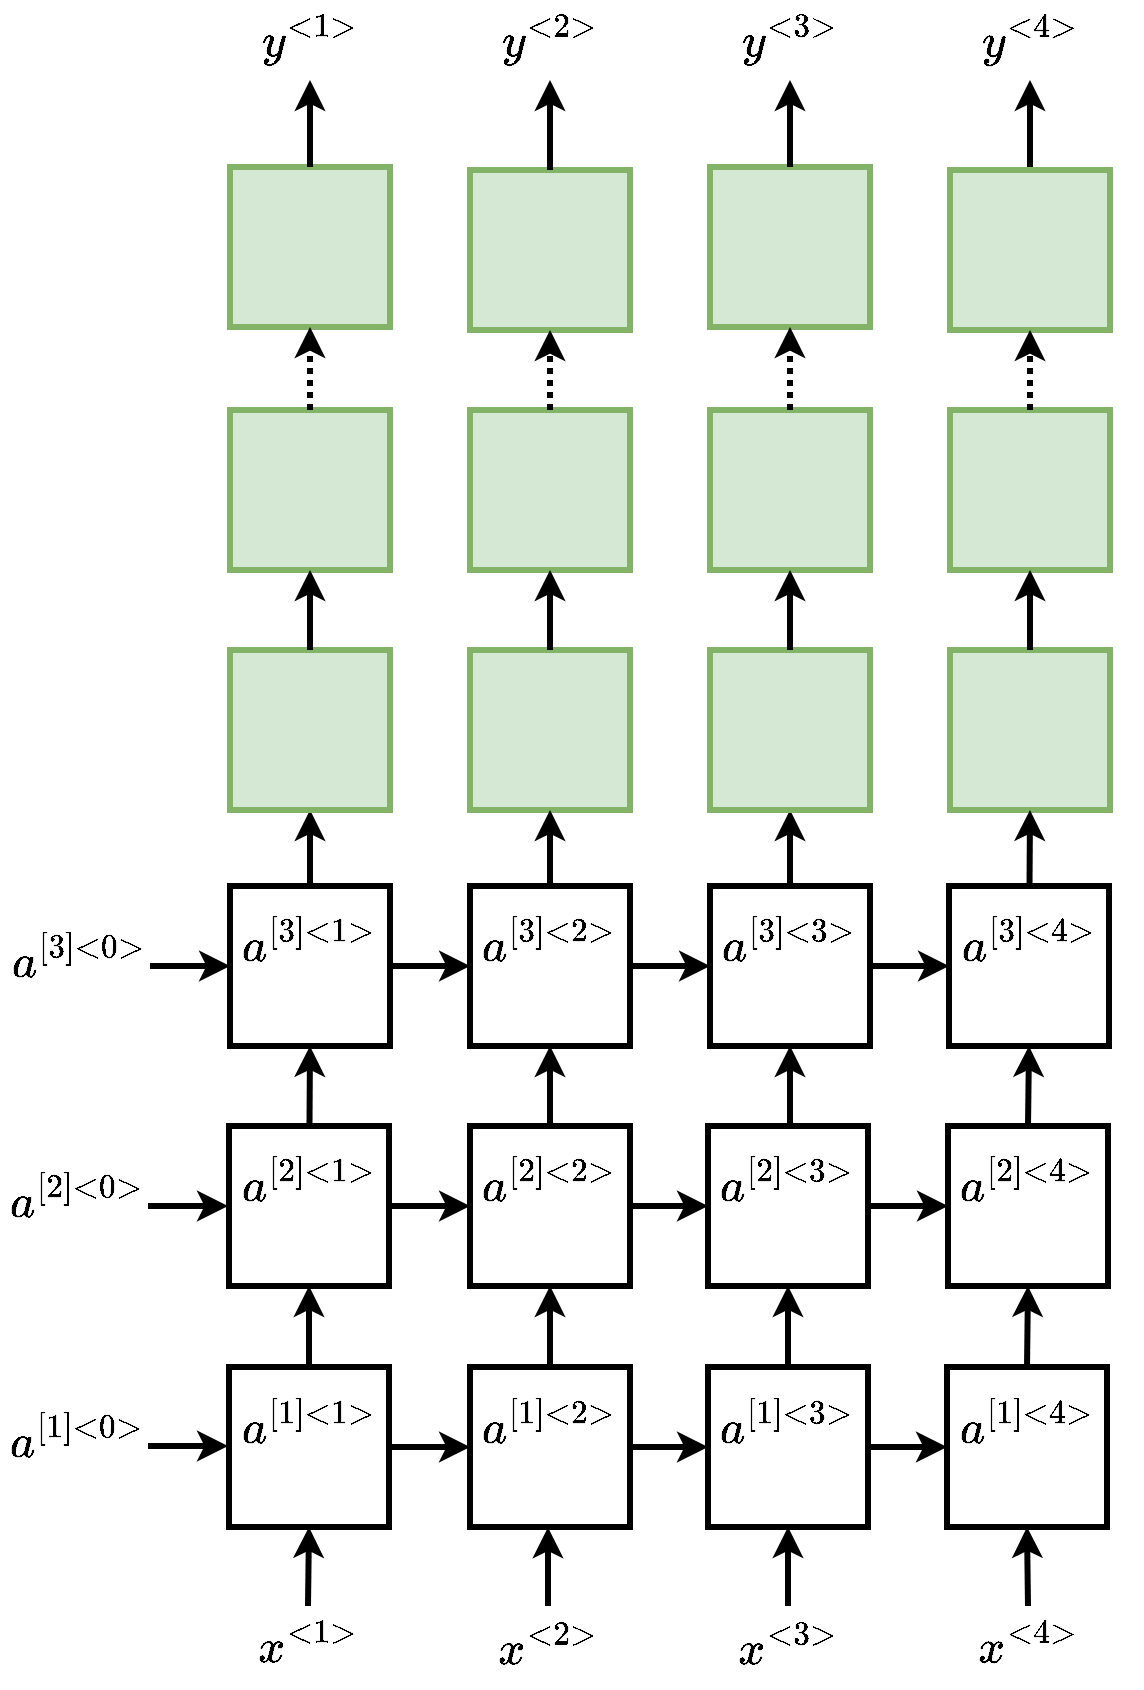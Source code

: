<mxfile version="10.6.7" type="device"><diagram id="uEJap0_rysUkslLJKinu" name="Page-1"><mxGraphModel dx="988" dy="545" grid="1" gridSize="10" guides="1" tooltips="1" connect="1" arrows="1" fold="1" page="1" pageScale="1" pageWidth="850" pageHeight="1100" math="1" shadow="0"><root><mxCell id="0"/><mxCell id="1" parent="0"/><mxCell id="kyBPE9TM0au6z0CTMoTb-32" value="$$a^{[1]&amp;lt;1&amp;gt;}$$&lt;br style=&quot;font-size: 20px&quot;&gt;" style="whiteSpace=wrap;html=1;aspect=fixed;fontSize=20;strokeWidth=3;" parent="1" vertex="1"><mxGeometry x="199.5" y="718.5" width="80" height="80" as="geometry"/></mxCell><mxCell id="kyBPE9TM0au6z0CTMoTb-40" value="&lt;span style=&quot;font-size: 20px&quot;&gt;$$a^{[1]&amp;lt;0&amp;gt;}$$&lt;/span&gt;" style="text;html=1;strokeColor=none;fillColor=none;align=center;verticalAlign=middle;whiteSpace=wrap;rounded=0;fontSize=20;fontStyle=1;fontFamily=Helvetica;" parent="1" vertex="1"><mxGeometry x="99" y="738" width="50" height="32" as="geometry"/></mxCell><mxCell id="kyBPE9TM0au6z0CTMoTb-41" value="" style="endArrow=classic;html=1;fillColor=#f8cecc;strokeColor=#000000;strokeWidth=3;" parent="1" edge="1"><mxGeometry width="50" height="50" relative="1" as="geometry"><mxPoint x="159" y="758" as="sourcePoint"/><mxPoint x="199" y="758" as="targetPoint"/></mxGeometry></mxCell><mxCell id="XhpH5FR2dAGe9Qjv_4nh-4" value="$$a^{[1]&amp;lt;2&amp;gt;}$$&lt;br style=&quot;font-size: 20px&quot;&gt;" style="whiteSpace=wrap;html=1;aspect=fixed;fontSize=20;strokeWidth=3;" parent="1" vertex="1"><mxGeometry x="320" y="718.5" width="80" height="80" as="geometry"/></mxCell><mxCell id="XhpH5FR2dAGe9Qjv_4nh-5" value="$$a^{[1]&amp;lt;3&amp;gt;}$$&lt;br style=&quot;font-size: 20px&quot;&gt;" style="whiteSpace=wrap;html=1;aspect=fixed;fontSize=20;strokeWidth=3;" parent="1" vertex="1"><mxGeometry x="439" y="718.5" width="80" height="80" as="geometry"/></mxCell><mxCell id="XhpH5FR2dAGe9Qjv_4nh-6" value="$$a^{[1]&amp;lt;4&amp;gt;}$$&lt;br style=&quot;font-size: 20px&quot;&gt;" style="whiteSpace=wrap;html=1;aspect=fixed;fontSize=20;strokeWidth=3;" parent="1" vertex="1"><mxGeometry x="558.5" y="718.5" width="80" height="80" as="geometry"/></mxCell><mxCell id="XhpH5FR2dAGe9Qjv_4nh-12" value="$$a^{[2]&amp;lt;1&amp;gt;}$$&lt;br style=&quot;font-size: 20px&quot;&gt;" style="whiteSpace=wrap;html=1;aspect=fixed;fontSize=20;strokeWidth=3;" parent="1" vertex="1"><mxGeometry x="199.5" y="598" width="80" height="80" as="geometry"/></mxCell><mxCell id="XhpH5FR2dAGe9Qjv_4nh-13" value="$$a^{[2]&amp;lt;2&amp;gt;}$$&lt;br style=&quot;font-size: 20px&quot;&gt;" style="whiteSpace=wrap;html=1;aspect=fixed;fontSize=20;strokeWidth=3;" parent="1" vertex="1"><mxGeometry x="320" y="598" width="80" height="80" as="geometry"/></mxCell><mxCell id="XhpH5FR2dAGe9Qjv_4nh-14" value="$$a^{[2]&amp;lt;3&amp;gt;}$$&lt;br style=&quot;font-size: 20px&quot;&gt;" style="whiteSpace=wrap;html=1;aspect=fixed;fontSize=20;strokeWidth=3;" parent="1" vertex="1"><mxGeometry x="439" y="598" width="80" height="80" as="geometry"/></mxCell><mxCell id="XhpH5FR2dAGe9Qjv_4nh-15" value="$$a^{[2]&amp;lt;4&amp;gt;}$$&lt;br style=&quot;font-size: 20px&quot;&gt;" style="whiteSpace=wrap;html=1;aspect=fixed;fontSize=20;strokeWidth=3;" parent="1" vertex="1"><mxGeometry x="559" y="598" width="80" height="80" as="geometry"/></mxCell><mxCell id="XhpH5FR2dAGe9Qjv_4nh-18" value="&lt;span style=&quot;font-size: 20px&quot;&gt;$$a^{[2]&amp;lt;0&amp;gt;}$$&lt;/span&gt;" style="text;html=1;strokeColor=none;fillColor=none;align=center;verticalAlign=middle;whiteSpace=wrap;rounded=0;fontSize=20;fontStyle=1;fontFamily=Helvetica;" parent="1" vertex="1"><mxGeometry x="99" y="618" width="50" height="32" as="geometry"/></mxCell><mxCell id="XhpH5FR2dAGe9Qjv_4nh-19" value="" style="endArrow=classic;html=1;fillColor=#f8cecc;strokeColor=#000000;strokeWidth=3;" parent="1" edge="1"><mxGeometry width="50" height="50" relative="1" as="geometry"><mxPoint x="159" y="638" as="sourcePoint"/><mxPoint x="199" y="638" as="targetPoint"/></mxGeometry></mxCell><mxCell id="XhpH5FR2dAGe9Qjv_4nh-20" value="$$a^{[3]&amp;lt;1&amp;gt;}$$&lt;br style=&quot;font-size: 20px&quot;&gt;" style="whiteSpace=wrap;html=1;aspect=fixed;fontSize=20;strokeWidth=3;" parent="1" vertex="1"><mxGeometry x="200" y="478" width="80" height="80" as="geometry"/></mxCell><mxCell id="XhpH5FR2dAGe9Qjv_4nh-21" value="$$a^{[3]&amp;lt;2&amp;gt;}$$&lt;br style=&quot;font-size: 20px&quot;&gt;" style="whiteSpace=wrap;html=1;aspect=fixed;fontSize=20;strokeWidth=3;" parent="1" vertex="1"><mxGeometry x="320" y="478" width="80" height="80" as="geometry"/></mxCell><mxCell id="XhpH5FR2dAGe9Qjv_4nh-22" value="$$a^{[3]&amp;lt;3&amp;gt;}$$&lt;br style=&quot;font-size: 20px&quot;&gt;" style="whiteSpace=wrap;html=1;aspect=fixed;fontSize=20;strokeWidth=3;" parent="1" vertex="1"><mxGeometry x="440" y="478" width="80" height="80" as="geometry"/></mxCell><mxCell id="XhpH5FR2dAGe9Qjv_4nh-23" value="$$a^{[3]&amp;lt;4&amp;gt;}$$&lt;br style=&quot;font-size: 20px&quot;&gt;" style="whiteSpace=wrap;html=1;aspect=fixed;fontSize=20;strokeWidth=3;" parent="1" vertex="1"><mxGeometry x="559.5" y="478" width="80" height="80" as="geometry"/></mxCell><mxCell id="XhpH5FR2dAGe9Qjv_4nh-24" value="" style="endArrow=classic;html=1;fillColor=#f8cecc;strokeColor=#000000;strokeWidth=3;entryX=0;entryY=0.5;entryDx=0;entryDy=0;exitX=1;exitY=0.5;exitDx=0;exitDy=0;" parent="1" source="XhpH5FR2dAGe9Qjv_4nh-12" target="XhpH5FR2dAGe9Qjv_4nh-13" edge="1"><mxGeometry width="50" height="50" relative="1" as="geometry"><mxPoint x="299" y="678" as="sourcePoint"/><mxPoint x="209" y="648" as="targetPoint"/></mxGeometry></mxCell><mxCell id="XhpH5FR2dAGe9Qjv_4nh-25" value="" style="endArrow=classic;html=1;fillColor=#f8cecc;strokeColor=#000000;strokeWidth=3;entryX=0;entryY=0.5;entryDx=0;entryDy=0;exitX=1;exitY=0.5;exitDx=0;exitDy=0;" parent="1" source="XhpH5FR2dAGe9Qjv_4nh-13" target="XhpH5FR2dAGe9Qjv_4nh-14" edge="1"><mxGeometry width="50" height="50" relative="1" as="geometry"><mxPoint x="289.833" y="648.667" as="sourcePoint"/><mxPoint x="329.833" y="648.667" as="targetPoint"/></mxGeometry></mxCell><mxCell id="XhpH5FR2dAGe9Qjv_4nh-26" value="" style="endArrow=classic;html=1;fillColor=#f8cecc;strokeColor=#000000;strokeWidth=3;entryX=0;entryY=0.5;entryDx=0;entryDy=0;exitX=1;exitY=0.5;exitDx=0;exitDy=0;" parent="1" source="XhpH5FR2dAGe9Qjv_4nh-14" target="XhpH5FR2dAGe9Qjv_4nh-15" edge="1"><mxGeometry width="50" height="50" relative="1" as="geometry"><mxPoint x="409.833" y="648.667" as="sourcePoint"/><mxPoint x="449.833" y="648.667" as="targetPoint"/></mxGeometry></mxCell><mxCell id="XhpH5FR2dAGe9Qjv_4nh-27" value="" style="endArrow=classic;html=1;fillColor=#f8cecc;strokeColor=#000000;strokeWidth=3;entryX=0;entryY=0.5;entryDx=0;entryDy=0;exitX=1;exitY=0.5;exitDx=0;exitDy=0;" parent="1" source="kyBPE9TM0au6z0CTMoTb-32" target="XhpH5FR2dAGe9Qjv_4nh-4" edge="1"><mxGeometry width="50" height="50" relative="1" as="geometry"><mxPoint x="289.833" y="648.667" as="sourcePoint"/><mxPoint x="329.833" y="648.667" as="targetPoint"/></mxGeometry></mxCell><mxCell id="XhpH5FR2dAGe9Qjv_4nh-28" value="" style="endArrow=classic;html=1;fillColor=#f8cecc;strokeColor=#000000;strokeWidth=3;entryX=0;entryY=0.5;entryDx=0;entryDy=0;exitX=1;exitY=0.5;exitDx=0;exitDy=0;" parent="1" source="XhpH5FR2dAGe9Qjv_4nh-4" target="XhpH5FR2dAGe9Qjv_4nh-5" edge="1"><mxGeometry width="50" height="50" relative="1" as="geometry"><mxPoint x="409.833" y="648.667" as="sourcePoint"/><mxPoint x="449.833" y="648.667" as="targetPoint"/></mxGeometry></mxCell><mxCell id="XhpH5FR2dAGe9Qjv_4nh-29" value="" style="endArrow=classic;html=1;fillColor=#f8cecc;strokeColor=#000000;strokeWidth=3;entryX=0;entryY=0.5;entryDx=0;entryDy=0;exitX=1;exitY=0.5;exitDx=0;exitDy=0;" parent="1" source="XhpH5FR2dAGe9Qjv_4nh-5" target="XhpH5FR2dAGe9Qjv_4nh-6" edge="1"><mxGeometry width="50" height="50" relative="1" as="geometry"><mxPoint x="419.833" y="658.667" as="sourcePoint"/><mxPoint x="459.833" y="658.667" as="targetPoint"/></mxGeometry></mxCell><mxCell id="XhpH5FR2dAGe9Qjv_4nh-30" value="" style="endArrow=classic;html=1;fillColor=#f8cecc;strokeColor=#000000;strokeWidth=3;exitX=1;exitY=0.5;exitDx=0;exitDy=0;" parent="1" source="XhpH5FR2dAGe9Qjv_4nh-20" target="XhpH5FR2dAGe9Qjv_4nh-21" edge="1"><mxGeometry width="50" height="50" relative="1" as="geometry"><mxPoint x="289.833" y="648.667" as="sourcePoint"/><mxPoint x="319" y="518" as="targetPoint"/></mxGeometry></mxCell><mxCell id="XhpH5FR2dAGe9Qjv_4nh-31" value="" style="endArrow=classic;html=1;fillColor=#f8cecc;strokeColor=#000000;strokeWidth=3;entryX=0;entryY=0.5;entryDx=0;entryDy=0;exitX=1;exitY=0.5;exitDx=0;exitDy=0;" parent="1" source="XhpH5FR2dAGe9Qjv_4nh-21" target="XhpH5FR2dAGe9Qjv_4nh-22" edge="1"><mxGeometry width="50" height="50" relative="1" as="geometry"><mxPoint x="299.833" y="658.667" as="sourcePoint"/><mxPoint x="339.833" y="658.667" as="targetPoint"/></mxGeometry></mxCell><mxCell id="XhpH5FR2dAGe9Qjv_4nh-32" value="" style="endArrow=classic;html=1;fillColor=#f8cecc;strokeColor=#000000;strokeWidth=3;entryX=0;entryY=0.5;entryDx=0;entryDy=0;exitX=1;exitY=0.5;exitDx=0;exitDy=0;" parent="1" source="XhpH5FR2dAGe9Qjv_4nh-22" target="XhpH5FR2dAGe9Qjv_4nh-23" edge="1"><mxGeometry width="50" height="50" relative="1" as="geometry"><mxPoint x="409.833" y="527.833" as="sourcePoint"/><mxPoint x="449.833" y="527.833" as="targetPoint"/></mxGeometry></mxCell><mxCell id="XhpH5FR2dAGe9Qjv_4nh-33" value="&lt;span style=&quot;font-size: 20px&quot;&gt;$$a^{[3]&amp;lt;0&amp;gt;}$$&lt;/span&gt;" style="text;html=1;strokeColor=none;fillColor=none;align=center;verticalAlign=middle;whiteSpace=wrap;rounded=0;fontSize=20;fontStyle=1;fontFamily=Helvetica;" parent="1" vertex="1"><mxGeometry x="100" y="498" width="50" height="32" as="geometry"/></mxCell><mxCell id="XhpH5FR2dAGe9Qjv_4nh-34" value="" style="endArrow=classic;html=1;fillColor=#f8cecc;strokeColor=#000000;strokeWidth=3;" parent="1" edge="1"><mxGeometry width="50" height="50" relative="1" as="geometry"><mxPoint x="160" y="518" as="sourcePoint"/><mxPoint x="200" y="518" as="targetPoint"/></mxGeometry></mxCell><mxCell id="XhpH5FR2dAGe9Qjv_4nh-36" value="" style="endArrow=classic;html=1;fillColor=#f8cecc;strokeColor=#000000;strokeWidth=3;exitX=0.5;exitY=0;exitDx=0;exitDy=0;entryX=0.5;entryY=1;entryDx=0;entryDy=0;" parent="1" source="XhpH5FR2dAGe9Qjv_4nh-64" target="kyBPE9TM0au6z0CTMoTb-32" edge="1"><mxGeometry width="50" height="50" relative="1" as="geometry"><mxPoint x="289" y="818" as="sourcePoint"/><mxPoint x="259" y="808" as="targetPoint"/></mxGeometry></mxCell><mxCell id="XhpH5FR2dAGe9Qjv_4nh-37" value="" style="endArrow=classic;html=1;fillColor=#f8cecc;strokeColor=#000000;strokeWidth=3;entryX=0.5;entryY=1;entryDx=0;entryDy=0;" parent="1" edge="1"><mxGeometry width="50" height="50" relative="1" as="geometry"><mxPoint x="359" y="838" as="sourcePoint"/><mxPoint x="359" y="798.667" as="targetPoint"/></mxGeometry></mxCell><mxCell id="XhpH5FR2dAGe9Qjv_4nh-38" value="" style="endArrow=classic;html=1;fillColor=#f8cecc;strokeColor=#000000;strokeWidth=3;entryX=0.5;entryY=1;entryDx=0;entryDy=0;" parent="1" target="XhpH5FR2dAGe9Qjv_4nh-5" edge="1"><mxGeometry width="50" height="50" relative="1" as="geometry"><mxPoint x="479" y="838" as="sourcePoint"/><mxPoint x="258.167" y="819.5" as="targetPoint"/></mxGeometry></mxCell><mxCell id="XhpH5FR2dAGe9Qjv_4nh-39" value="" style="endArrow=classic;html=1;fillColor=#f8cecc;strokeColor=#000000;strokeWidth=3;entryX=0.5;entryY=1;entryDx=0;entryDy=0;exitX=0.5;exitY=0;exitDx=0;exitDy=0;" parent="1" source="XhpH5FR2dAGe9Qjv_4nh-67" target="XhpH5FR2dAGe9Qjv_4nh-6" edge="1"><mxGeometry width="50" height="50" relative="1" as="geometry"><mxPoint x="629" y="818" as="sourcePoint"/><mxPoint x="619" y="808" as="targetPoint"/></mxGeometry></mxCell><mxCell id="XhpH5FR2dAGe9Qjv_4nh-40" value="" style="endArrow=classic;html=1;fillColor=#f8cecc;strokeColor=#000000;strokeWidth=3;entryX=0.5;entryY=1;entryDx=0;entryDy=0;exitX=0.5;exitY=0;exitDx=0;exitDy=0;" parent="1" source="kyBPE9TM0au6z0CTMoTb-32" target="XhpH5FR2dAGe9Qjv_4nh-12" edge="1"><mxGeometry width="50" height="50" relative="1" as="geometry"><mxPoint x="240" y="720" as="sourcePoint"/><mxPoint x="278.167" y="839.5" as="targetPoint"/></mxGeometry></mxCell><mxCell id="XhpH5FR2dAGe9Qjv_4nh-41" value="" style="endArrow=classic;html=1;fillColor=#f8cecc;strokeColor=#000000;strokeWidth=3;entryX=0.5;entryY=1;entryDx=0;entryDy=0;exitX=0.5;exitY=0;exitDx=0;exitDy=0;" parent="1" source="XhpH5FR2dAGe9Qjv_4nh-4" target="XhpH5FR2dAGe9Qjv_4nh-13" edge="1"><mxGeometry width="50" height="50" relative="1" as="geometry"><mxPoint x="379" y="708" as="sourcePoint"/><mxPoint x="288.167" y="849.5" as="targetPoint"/></mxGeometry></mxCell><mxCell id="XhpH5FR2dAGe9Qjv_4nh-42" value="" style="endArrow=classic;html=1;fillColor=#f8cecc;strokeColor=#000000;strokeWidth=3;entryX=0.5;entryY=1;entryDx=0;entryDy=0;exitX=0.5;exitY=0;exitDx=0;exitDy=0;" parent="1" source="XhpH5FR2dAGe9Qjv_4nh-5" target="XhpH5FR2dAGe9Qjv_4nh-14" edge="1"><mxGeometry width="50" height="50" relative="1" as="geometry"><mxPoint x="298" y="898.0" as="sourcePoint"/><mxPoint x="298.167" y="859.5" as="targetPoint"/></mxGeometry></mxCell><mxCell id="XhpH5FR2dAGe9Qjv_4nh-43" value="" style="endArrow=classic;html=1;fillColor=#f8cecc;strokeColor=#000000;strokeWidth=3;entryX=0.5;entryY=1;entryDx=0;entryDy=0;exitX=0.5;exitY=0;exitDx=0;exitDy=0;" parent="1" source="XhpH5FR2dAGe9Qjv_4nh-6" target="XhpH5FR2dAGe9Qjv_4nh-15" edge="1"><mxGeometry width="50" height="50" relative="1" as="geometry"><mxPoint x="308" y="908.0" as="sourcePoint"/><mxPoint x="308.167" y="869.5" as="targetPoint"/></mxGeometry></mxCell><mxCell id="XhpH5FR2dAGe9Qjv_4nh-44" value="" style="endArrow=classic;html=1;fillColor=#f8cecc;strokeColor=#000000;strokeWidth=3;entryX=0.5;entryY=1;entryDx=0;entryDy=0;exitX=0.5;exitY=0;exitDx=0;exitDy=0;" parent="1" source="XhpH5FR2dAGe9Qjv_4nh-15" target="XhpH5FR2dAGe9Qjv_4nh-23" edge="1"><mxGeometry width="50" height="50" relative="1" as="geometry"><mxPoint x="598" y="598" as="sourcePoint"/><mxPoint x="318.167" y="879.5" as="targetPoint"/></mxGeometry></mxCell><mxCell id="XhpH5FR2dAGe9Qjv_4nh-45" value="" style="endArrow=classic;html=1;fillColor=#f8cecc;strokeColor=#000000;strokeWidth=3;exitX=0.5;exitY=0;exitDx=0;exitDy=0;entryX=0.5;entryY=1;entryDx=0;entryDy=0;" parent="1" target="XhpH5FR2dAGe9Qjv_4nh-22" edge="1"><mxGeometry width="50" height="50" relative="1" as="geometry"><mxPoint x="480" y="598" as="sourcePoint"/><mxPoint x="470" y="558" as="targetPoint"/></mxGeometry></mxCell><mxCell id="XhpH5FR2dAGe9Qjv_4nh-46" value="" style="endArrow=classic;html=1;fillColor=#f8cecc;strokeColor=#000000;strokeWidth=3;entryX=0.5;entryY=1;entryDx=0;entryDy=0;exitX=0.5;exitY=0;exitDx=0;exitDy=0;" parent="1" source="XhpH5FR2dAGe9Qjv_4nh-13" target="XhpH5FR2dAGe9Qjv_4nh-21" edge="1"><mxGeometry width="50" height="50" relative="1" as="geometry"><mxPoint x="489.833" y="608.667" as="sourcePoint"/><mxPoint x="489.833" y="567.833" as="targetPoint"/></mxGeometry></mxCell><mxCell id="XhpH5FR2dAGe9Qjv_4nh-47" value="" style="endArrow=classic;html=1;fillColor=#f8cecc;strokeColor=#000000;strokeWidth=3;entryX=0.5;entryY=1;entryDx=0;entryDy=0;" parent="1" source="XhpH5FR2dAGe9Qjv_4nh-12" target="XhpH5FR2dAGe9Qjv_4nh-20" edge="1"><mxGeometry width="50" height="50" relative="1" as="geometry"><mxPoint x="499.833" y="618.667" as="sourcePoint"/><mxPoint x="499.833" y="577.833" as="targetPoint"/></mxGeometry></mxCell><mxCell id="XhpH5FR2dAGe9Qjv_4nh-48" value="" style="endArrow=classic;html=1;fillColor=#f8cecc;strokeColor=#000000;strokeWidth=3;exitX=0.5;exitY=0;exitDx=0;exitDy=0;entryX=0.5;entryY=1;entryDx=0;entryDy=0;" parent="1" source="XhpH5FR2dAGe9Qjv_4nh-20" target="7ogAUZw4RRzpRIdv06Vm-1" edge="1"><mxGeometry width="50" height="50" relative="1" as="geometry"><mxPoint x="510.833" y="350.667" as="sourcePoint"/><mxPoint x="240" y="430" as="targetPoint"/></mxGeometry></mxCell><mxCell id="XhpH5FR2dAGe9Qjv_4nh-49" value="&lt;span style=&quot;font-size: 20px;&quot;&gt;$$y^{&amp;lt;1&amp;gt;}$$&lt;/span&gt;" style="text;html=1;strokeColor=none;fillColor=none;align=center;verticalAlign=middle;whiteSpace=wrap;rounded=0;fontSize=20;" parent="1" vertex="1"><mxGeometry x="200" y="35" width="80" height="40" as="geometry"/></mxCell><mxCell id="XhpH5FR2dAGe9Qjv_4nh-50" value="&lt;span style=&quot;font-size: 20px&quot;&gt;$$y^{&amp;lt;2&amp;gt;}$$&lt;/span&gt;" style="text;html=1;strokeColor=none;fillColor=none;align=center;verticalAlign=middle;whiteSpace=wrap;rounded=0;fontSize=20;" parent="1" vertex="1"><mxGeometry x="320" y="35" width="80" height="40" as="geometry"/></mxCell><mxCell id="XhpH5FR2dAGe9Qjv_4nh-51" value="&lt;span style=&quot;font-size: 20px&quot;&gt;$$y^{&amp;lt;3&amp;gt;}$$&lt;/span&gt;" style="text;html=1;strokeColor=none;fillColor=none;align=center;verticalAlign=middle;whiteSpace=wrap;rounded=0;fontSize=20;" parent="1" vertex="1"><mxGeometry x="440" y="35" width="80" height="40" as="geometry"/></mxCell><mxCell id="XhpH5FR2dAGe9Qjv_4nh-52" value="&lt;span style=&quot;font-size: 20px&quot;&gt;$$y^{&amp;lt;4&amp;gt;}$$&lt;/span&gt;" style="text;html=1;strokeColor=none;fillColor=none;align=center;verticalAlign=middle;whiteSpace=wrap;rounded=0;fontSize=20;" parent="1" vertex="1"><mxGeometry x="560" y="35" width="80" height="40" as="geometry"/></mxCell><mxCell id="XhpH5FR2dAGe9Qjv_4nh-62" value="" style="endArrow=classic;html=1;fillColor=#f8cecc;strokeColor=#000000;strokeWidth=3;exitX=0.5;exitY=0;exitDx=0;exitDy=0;entryX=0.5;entryY=1;entryDx=0;entryDy=0;" parent="1" source="XhpH5FR2dAGe9Qjv_4nh-22" target="7ogAUZw4RRzpRIdv06Vm-3" edge="1"><mxGeometry width="50" height="50" relative="1" as="geometry"><mxPoint x="371.2" y="210.2" as="sourcePoint"/><mxPoint x="470" y="440" as="targetPoint"/></mxGeometry></mxCell><mxCell id="XhpH5FR2dAGe9Qjv_4nh-63" value="" style="endArrow=classic;html=1;fillColor=#f8cecc;strokeColor=#000000;strokeWidth=3;entryX=0.5;entryY=1;entryDx=0;entryDy=0;" parent="1" target="XhpH5FR2dAGe9Qjv_4nh-52" edge="1"><mxGeometry width="50" height="50" relative="1" as="geometry"><mxPoint x="600" y="120" as="sourcePoint"/><mxPoint x="381.2" y="180.2" as="targetPoint"/></mxGeometry></mxCell><mxCell id="XhpH5FR2dAGe9Qjv_4nh-64" value="&lt;span style=&quot;font-size: 20px&quot;&gt;$$x^{&amp;lt;1&amp;gt;}$$&lt;/span&gt;" style="text;html=1;strokeColor=none;fillColor=none;align=center;verticalAlign=middle;whiteSpace=wrap;rounded=0;fontSize=20;" parent="1" vertex="1"><mxGeometry x="199" y="838" width="80" height="40" as="geometry"/></mxCell><mxCell id="XhpH5FR2dAGe9Qjv_4nh-65" value="&lt;span style=&quot;font-size: 20px&quot;&gt;$$x^{&amp;lt;2&amp;gt;}$$&lt;/span&gt;" style="text;html=1;strokeColor=none;fillColor=none;align=center;verticalAlign=middle;whiteSpace=wrap;rounded=0;fontSize=20;" parent="1" vertex="1"><mxGeometry x="319" y="839" width="80" height="40" as="geometry"/></mxCell><mxCell id="XhpH5FR2dAGe9Qjv_4nh-66" value="&lt;span style=&quot;font-size: 20px&quot;&gt;$$x^{&amp;lt;3&amp;gt;}$$&lt;/span&gt;" style="text;html=1;strokeColor=none;fillColor=none;align=center;verticalAlign=middle;whiteSpace=wrap;rounded=0;fontSize=20;" parent="1" vertex="1"><mxGeometry x="439" y="839" width="80" height="40" as="geometry"/></mxCell><mxCell id="XhpH5FR2dAGe9Qjv_4nh-67" value="&lt;span style=&quot;font-size: 20px&quot;&gt;$$x^{&amp;lt;4&amp;gt;}$$&lt;/span&gt;" style="text;html=1;strokeColor=none;fillColor=none;align=center;verticalAlign=middle;whiteSpace=wrap;rounded=0;fontSize=20;" parent="1" vertex="1"><mxGeometry x="559" y="838" width="80" height="40" as="geometry"/></mxCell><mxCell id="7ogAUZw4RRzpRIdv06Vm-1" value="&lt;br style=&quot;font-size: 20px&quot;&gt;" style="whiteSpace=wrap;html=1;aspect=fixed;fontSize=20;strokeWidth=3;fillColor=#d5e8d4;strokeColor=#82b366;" vertex="1" parent="1"><mxGeometry x="200" y="360" width="80" height="80" as="geometry"/></mxCell><mxCell id="7ogAUZw4RRzpRIdv06Vm-2" value="&lt;br style=&quot;font-size: 20px&quot;&gt;" style="whiteSpace=wrap;html=1;aspect=fixed;fontSize=20;strokeWidth=3;fillColor=#d5e8d4;strokeColor=#82b366;" vertex="1" parent="1"><mxGeometry x="320" y="360" width="80" height="80" as="geometry"/></mxCell><mxCell id="7ogAUZw4RRzpRIdv06Vm-3" value="&lt;br style=&quot;font-size: 20px&quot;&gt;" style="whiteSpace=wrap;html=1;aspect=fixed;fontSize=20;strokeWidth=3;fillColor=#d5e8d4;strokeColor=#82b366;" vertex="1" parent="1"><mxGeometry x="440" y="360" width="80" height="80" as="geometry"/></mxCell><mxCell id="7ogAUZw4RRzpRIdv06Vm-4" value="&lt;br style=&quot;font-size: 20px&quot;&gt;" style="whiteSpace=wrap;html=1;aspect=fixed;fontSize=20;strokeWidth=3;fillColor=#d5e8d4;strokeColor=#82b366;" vertex="1" parent="1"><mxGeometry x="560" y="360" width="80" height="80" as="geometry"/></mxCell><mxCell id="7ogAUZw4RRzpRIdv06Vm-5" value="&lt;br style=&quot;font-size: 20px&quot;&gt;" style="whiteSpace=wrap;html=1;aspect=fixed;fontSize=20;strokeWidth=3;fillColor=#d5e8d4;strokeColor=#82b366;" vertex="1" parent="1"><mxGeometry x="200" y="240" width="80" height="80" as="geometry"/></mxCell><mxCell id="7ogAUZw4RRzpRIdv06Vm-6" value="&lt;br style=&quot;font-size: 20px&quot;&gt;" style="whiteSpace=wrap;html=1;aspect=fixed;fontSize=20;strokeWidth=3;fillColor=#d5e8d4;strokeColor=#82b366;" vertex="1" parent="1"><mxGeometry x="320" y="240" width="80" height="80" as="geometry"/></mxCell><mxCell id="7ogAUZw4RRzpRIdv06Vm-7" value="&lt;br style=&quot;font-size: 20px&quot;&gt;" style="whiteSpace=wrap;html=1;aspect=fixed;fontSize=20;strokeWidth=3;fillColor=#d5e8d4;strokeColor=#82b366;" vertex="1" parent="1"><mxGeometry x="440" y="240" width="80" height="80" as="geometry"/></mxCell><mxCell id="7ogAUZw4RRzpRIdv06Vm-8" value="&lt;br style=&quot;font-size: 20px&quot;&gt;" style="whiteSpace=wrap;html=1;aspect=fixed;fontSize=20;strokeWidth=3;fillColor=#d5e8d4;strokeColor=#82b366;" vertex="1" parent="1"><mxGeometry x="560" y="240" width="80" height="80" as="geometry"/></mxCell><mxCell id="7ogAUZw4RRzpRIdv06Vm-9" value="&lt;br style=&quot;font-size: 20px&quot;&gt;" style="whiteSpace=wrap;html=1;aspect=fixed;fontSize=20;strokeWidth=3;fillColor=#d5e8d4;strokeColor=#82b366;" vertex="1" parent="1"><mxGeometry x="200" y="118.5" width="80" height="80" as="geometry"/></mxCell><mxCell id="7ogAUZw4RRzpRIdv06Vm-10" value="&lt;br style=&quot;font-size: 20px&quot;&gt;" style="whiteSpace=wrap;html=1;aspect=fixed;fontSize=20;strokeWidth=3;fillColor=#d5e8d4;strokeColor=#82b366;" vertex="1" parent="1"><mxGeometry x="320" y="120" width="80" height="80" as="geometry"/></mxCell><mxCell id="7ogAUZw4RRzpRIdv06Vm-11" value="&lt;br style=&quot;font-size: 20px&quot;&gt;" style="whiteSpace=wrap;html=1;aspect=fixed;fontSize=20;strokeWidth=3;fillColor=#d5e8d4;strokeColor=#82b366;" vertex="1" parent="1"><mxGeometry x="440" y="118.5" width="80" height="80" as="geometry"/></mxCell><mxCell id="7ogAUZw4RRzpRIdv06Vm-12" value="&lt;br style=&quot;font-size: 20px&quot;&gt;" style="whiteSpace=wrap;html=1;aspect=fixed;fontSize=20;strokeWidth=3;fillColor=#d5e8d4;strokeColor=#82b366;" vertex="1" parent="1"><mxGeometry x="560" y="120" width="80" height="80" as="geometry"/></mxCell><mxCell id="7ogAUZw4RRzpRIdv06Vm-13" value="" style="endArrow=classic;html=1;fillColor=#f8cecc;strokeColor=#000000;strokeWidth=3;entryX=0.5;entryY=1;entryDx=0;entryDy=0;exitX=0.5;exitY=0;exitDx=0;exitDy=0;" edge="1" parent="1" source="7ogAUZw4RRzpRIdv06Vm-11" target="XhpH5FR2dAGe9Qjv_4nh-51"><mxGeometry width="50" height="50" relative="1" as="geometry"><mxPoint x="610" y="130" as="sourcePoint"/><mxPoint x="610" y="85" as="targetPoint"/></mxGeometry></mxCell><mxCell id="7ogAUZw4RRzpRIdv06Vm-14" value="" style="endArrow=classic;html=1;fillColor=#f8cecc;strokeColor=#000000;strokeWidth=3;entryX=0.5;entryY=1;entryDx=0;entryDy=0;exitX=0.5;exitY=0;exitDx=0;exitDy=0;" edge="1" parent="1" source="7ogAUZw4RRzpRIdv06Vm-10" target="XhpH5FR2dAGe9Qjv_4nh-50"><mxGeometry width="50" height="50" relative="1" as="geometry"><mxPoint x="620" y="140" as="sourcePoint"/><mxPoint x="620" y="95" as="targetPoint"/></mxGeometry></mxCell><mxCell id="7ogAUZw4RRzpRIdv06Vm-15" value="" style="endArrow=classic;html=1;fillColor=#f8cecc;strokeColor=#000000;strokeWidth=3;entryX=0.5;entryY=1;entryDx=0;entryDy=0;exitX=0.5;exitY=0;exitDx=0;exitDy=0;" edge="1" parent="1" source="7ogAUZw4RRzpRIdv06Vm-9" target="XhpH5FR2dAGe9Qjv_4nh-49"><mxGeometry width="50" height="50" relative="1" as="geometry"><mxPoint x="630" y="150" as="sourcePoint"/><mxPoint x="630" y="105" as="targetPoint"/></mxGeometry></mxCell><mxCell id="7ogAUZw4RRzpRIdv06Vm-16" value="" style="endArrow=classic;html=1;fillColor=#f8cecc;strokeColor=#000000;strokeWidth=3;entryX=0.5;entryY=1;entryDx=0;entryDy=0;" edge="1" parent="1" source="XhpH5FR2dAGe9Qjv_4nh-23" target="7ogAUZw4RRzpRIdv06Vm-4"><mxGeometry width="50" height="50" relative="1" as="geometry"><mxPoint x="650" y="460" as="sourcePoint"/><mxPoint x="601" y="436.5" as="targetPoint"/></mxGeometry></mxCell><mxCell id="7ogAUZw4RRzpRIdv06Vm-17" value="" style="endArrow=classic;html=1;fillColor=#f8cecc;strokeColor=#000000;strokeWidth=3;entryX=0.5;entryY=1;entryDx=0;entryDy=0;exitX=0.5;exitY=0;exitDx=0;exitDy=0;" edge="1" parent="1" source="7ogAUZw4RRzpRIdv06Vm-4" target="7ogAUZw4RRzpRIdv06Vm-8"><mxGeometry width="50" height="50" relative="1" as="geometry"><mxPoint x="650" y="170" as="sourcePoint"/><mxPoint x="650" y="125" as="targetPoint"/></mxGeometry></mxCell><mxCell id="7ogAUZw4RRzpRIdv06Vm-19" value="" style="endArrow=classic;html=1;fillColor=#f8cecc;strokeColor=#000000;strokeWidth=3;entryX=0.5;entryY=1;entryDx=0;entryDy=0;exitX=0.5;exitY=0;exitDx=0;exitDy=0;dashed=1;dashPattern=1 1;" edge="1" parent="1" source="7ogAUZw4RRzpRIdv06Vm-8" target="7ogAUZw4RRzpRIdv06Vm-12"><mxGeometry width="50" height="50" relative="1" as="geometry"><mxPoint x="610" y="370.2" as="sourcePoint"/><mxPoint x="610" y="330.2" as="targetPoint"/></mxGeometry></mxCell><mxCell id="7ogAUZw4RRzpRIdv06Vm-20" value="" style="endArrow=classic;html=1;fillColor=#f8cecc;strokeColor=#000000;strokeWidth=3;entryX=0.5;entryY=1;entryDx=0;entryDy=0;exitX=0.5;exitY=0;exitDx=0;exitDy=0;" edge="1" parent="1" source="XhpH5FR2dAGe9Qjv_4nh-21" target="7ogAUZw4RRzpRIdv06Vm-2"><mxGeometry width="50" height="50" relative="1" as="geometry"><mxPoint x="620" y="380.2" as="sourcePoint"/><mxPoint x="620" y="340.2" as="targetPoint"/></mxGeometry></mxCell><mxCell id="7ogAUZw4RRzpRIdv06Vm-21" value="" style="endArrow=classic;html=1;fillColor=#f8cecc;strokeColor=#000000;strokeWidth=3;entryX=0.5;entryY=1;entryDx=0;entryDy=0;exitX=0.5;exitY=0;exitDx=0;exitDy=0;" edge="1" parent="1" source="7ogAUZw4RRzpRIdv06Vm-3" target="7ogAUZw4RRzpRIdv06Vm-7"><mxGeometry width="50" height="50" relative="1" as="geometry"><mxPoint x="630" y="390.2" as="sourcePoint"/><mxPoint x="630" y="350.2" as="targetPoint"/></mxGeometry></mxCell><mxCell id="7ogAUZw4RRzpRIdv06Vm-22" value="" style="endArrow=classic;html=1;fillColor=#f8cecc;strokeColor=#000000;strokeWidth=3;entryX=0.5;entryY=1;entryDx=0;entryDy=0;exitX=0.5;exitY=0;exitDx=0;exitDy=0;" edge="1" parent="1" source="7ogAUZw4RRzpRIdv06Vm-2" target="7ogAUZw4RRzpRIdv06Vm-6"><mxGeometry width="50" height="50" relative="1" as="geometry"><mxPoint x="640" y="400.2" as="sourcePoint"/><mxPoint x="640" y="360.2" as="targetPoint"/></mxGeometry></mxCell><mxCell id="7ogAUZw4RRzpRIdv06Vm-23" value="" style="endArrow=classic;html=1;fillColor=#f8cecc;strokeColor=#000000;strokeWidth=3;entryX=0.5;entryY=1;entryDx=0;entryDy=0;exitX=0.5;exitY=0;exitDx=0;exitDy=0;" edge="1" parent="1" source="7ogAUZw4RRzpRIdv06Vm-1" target="7ogAUZw4RRzpRIdv06Vm-5"><mxGeometry width="50" height="50" relative="1" as="geometry"><mxPoint x="650" y="410.2" as="sourcePoint"/><mxPoint x="650" y="370.2" as="targetPoint"/></mxGeometry></mxCell><mxCell id="7ogAUZw4RRzpRIdv06Vm-24" value="" style="endArrow=classic;html=1;fillColor=#f8cecc;strokeColor=#000000;strokeWidth=3;entryX=0.5;entryY=1;entryDx=0;entryDy=0;exitX=0.5;exitY=0;exitDx=0;exitDy=0;dashed=1;dashPattern=1 1;" edge="1" parent="1" source="7ogAUZw4RRzpRIdv06Vm-7" target="7ogAUZw4RRzpRIdv06Vm-11"><mxGeometry width="50" height="50" relative="1" as="geometry"><mxPoint x="660" y="420.2" as="sourcePoint"/><mxPoint x="660" y="380.2" as="targetPoint"/></mxGeometry></mxCell><mxCell id="7ogAUZw4RRzpRIdv06Vm-25" value="" style="endArrow=classic;html=1;fillColor=#f8cecc;strokeColor=#000000;strokeWidth=3;entryX=0.5;entryY=1;entryDx=0;entryDy=0;exitX=0.5;exitY=0;exitDx=0;exitDy=0;dashed=1;dashPattern=1 1;" edge="1" parent="1" source="7ogAUZw4RRzpRIdv06Vm-6" target="7ogAUZw4RRzpRIdv06Vm-10"><mxGeometry width="50" height="50" relative="1" as="geometry"><mxPoint x="670" y="430.2" as="sourcePoint"/><mxPoint x="670" y="390.2" as="targetPoint"/></mxGeometry></mxCell><mxCell id="7ogAUZw4RRzpRIdv06Vm-27" value="" style="endArrow=classic;html=1;fillColor=#f8cecc;strokeColor=#000000;strokeWidth=3;entryX=0.5;entryY=1;entryDx=0;entryDy=0;exitX=0.5;exitY=0;exitDx=0;exitDy=0;dashed=1;dashPattern=1 1;" edge="1" parent="1" source="7ogAUZw4RRzpRIdv06Vm-5" target="7ogAUZw4RRzpRIdv06Vm-9"><mxGeometry width="50" height="50" relative="1" as="geometry"><mxPoint x="680" y="440.2" as="sourcePoint"/><mxPoint x="680" y="400.2" as="targetPoint"/></mxGeometry></mxCell></root></mxGraphModel></diagram></mxfile>